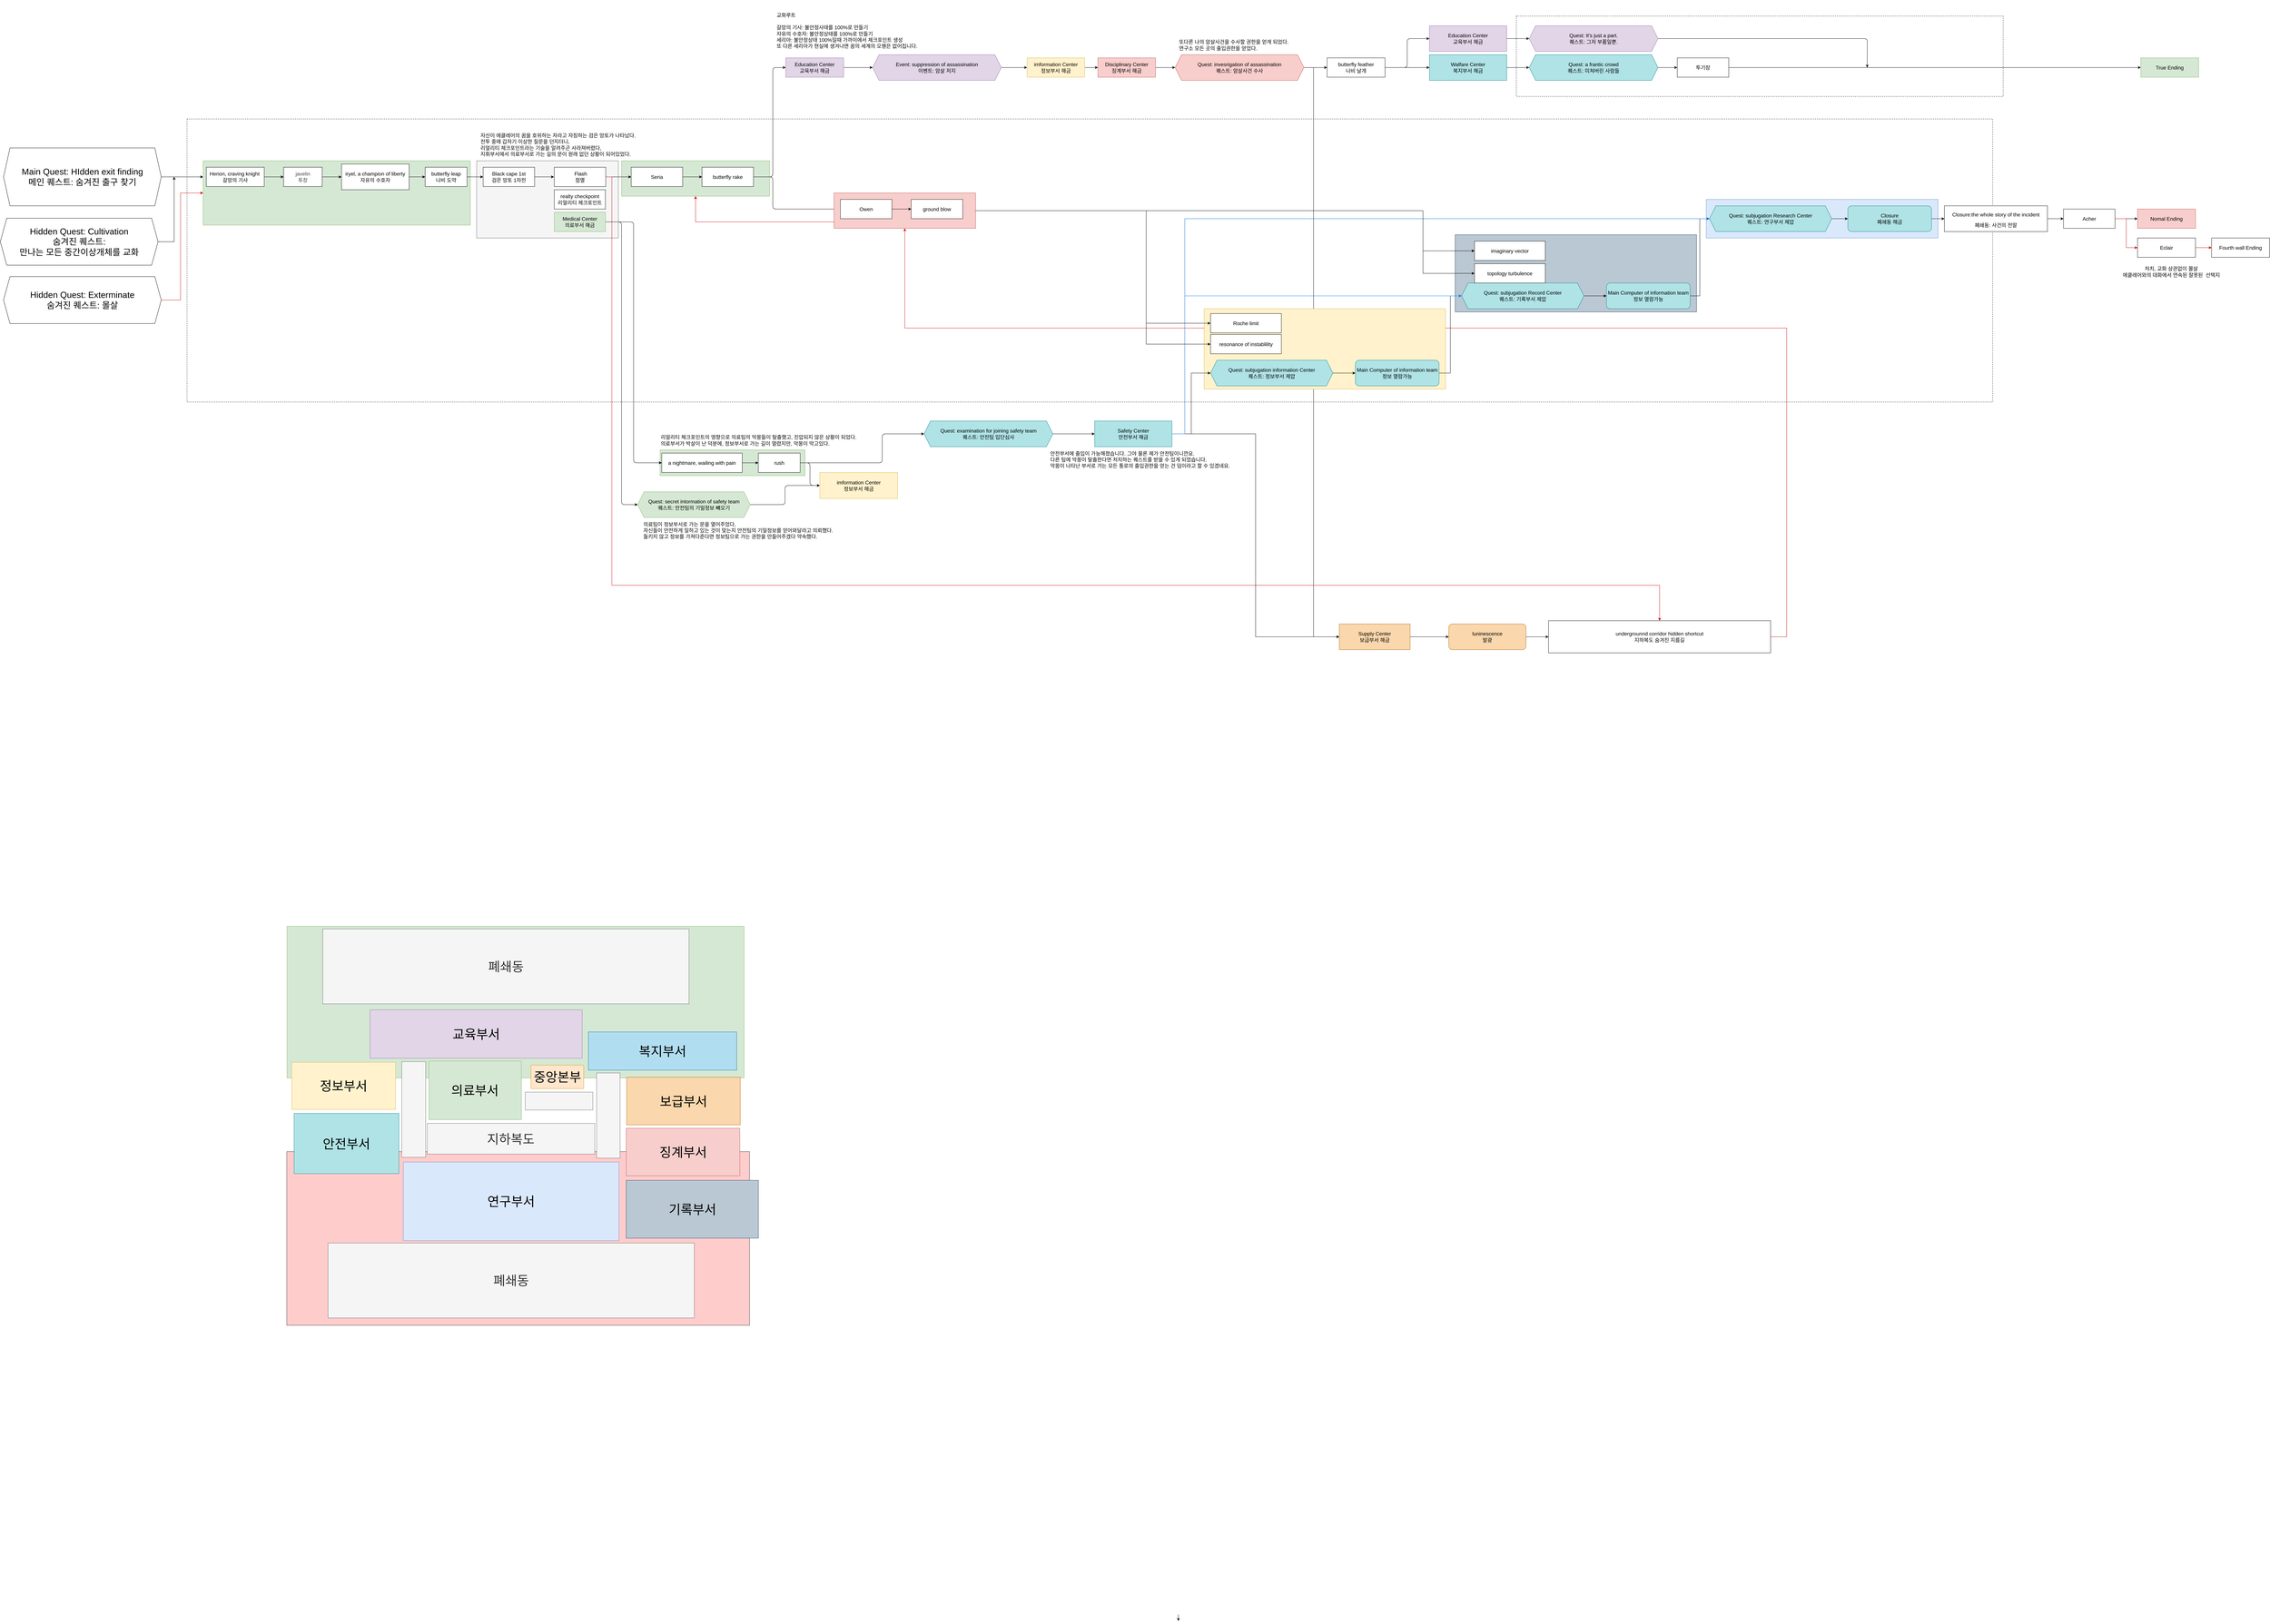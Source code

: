 <mxfile version="13.9.0" type="github">
  <diagram id="M5uCK1uci6Pwz9eSJxL2" name="Page-1">
    <mxGraphModel dx="10167" dy="6502" grid="1" gridSize="10" guides="1" tooltips="1" connect="1" arrows="1" fold="1" page="1" pageScale="1" pageWidth="827" pageHeight="1169" math="0" shadow="0">
      <root>
        <mxCell id="0" />
        <mxCell id="1" parent="0" />
        <mxCell id="KRRsPl_IIyR4YD8K1_N0-212" style="edgeStyle=orthogonalEdgeStyle;rounded=0;orthogonalLoop=1;jettySize=auto;html=1;entryX=0.5;entryY=1;entryDx=0;entryDy=0;strokeColor=#CC0000;fontSize=16;fontColor=#000000;exitX=1;exitY=0.5;exitDx=0;exitDy=0;" edge="1" parent="1" source="KRRsPl_IIyR4YD8K1_N0-177" target="KRRsPl_IIyR4YD8K1_N0-87">
          <mxGeometry relative="1" as="geometry">
            <mxPoint x="4970" y="1430" as="sourcePoint" />
            <Array as="points">
              <mxPoint x="4990" y="1740" />
              <mxPoint x="4990" y="780" />
              <mxPoint x="2250" y="780" />
            </Array>
          </mxGeometry>
        </mxCell>
        <mxCell id="KRRsPl_IIyR4YD8K1_N0-307" value="" style="rounded=0;whiteSpace=wrap;html=1;labelBackgroundColor=none;strokeColor=#6c8ebf;fillColor=#dae8fc;fontSize=27;" vertex="1" parent="1">
          <mxGeometry x="4740" y="380" width="720" height="120" as="geometry" />
        </mxCell>
        <mxCell id="KRRsPl_IIyR4YD8K1_N0-156" value="" style="whiteSpace=wrap;html=1;labelBackgroundColor=none;fillColor=none;fontSize=40;dashed=1;" vertex="1" parent="1">
          <mxGeometry x="20" y="130" width="5610" height="880" as="geometry" />
        </mxCell>
        <mxCell id="KRRsPl_IIyR4YD8K1_N0-295" value="" style="rounded=0;whiteSpace=wrap;html=1;labelBackgroundColor=none;fontSize=27;fillColor=#bac8d3;strokeColor=#23445d;" vertex="1" parent="1">
          <mxGeometry x="3960" y="490" width="750" height="240" as="geometry" />
        </mxCell>
        <mxCell id="KRRsPl_IIyR4YD8K1_N0-222" style="edgeStyle=orthogonalEdgeStyle;rounded=0;orthogonalLoop=1;jettySize=auto;html=1;entryX=0;entryY=0.5;entryDx=0;entryDy=0;strokeColor=#000000;fontSize=16;fontColor=#000000;" edge="1" parent="1" source="KRRsPl_IIyR4YD8K1_N0-283" target="KRRsPl_IIyR4YD8K1_N0-208">
          <mxGeometry relative="1" as="geometry">
            <Array as="points">
              <mxPoint x="3520" y="-30" />
              <mxPoint x="3520" y="1740" />
            </Array>
          </mxGeometry>
        </mxCell>
        <mxCell id="KRRsPl_IIyR4YD8K1_N0-284" value="" style="rounded=0;whiteSpace=wrap;html=1;labelBackgroundColor=none;strokeColor=#d6b656;fillColor=#fff2cc;fontSize=27;" vertex="1" parent="1">
          <mxGeometry x="3180" y="720" width="750" height="250" as="geometry" />
        </mxCell>
        <mxCell id="KRRsPl_IIyR4YD8K1_N0-158" value="" style="whiteSpace=wrap;html=1;fillColor=#d5e8d4;strokeColor=#82b366;" vertex="1" parent="1">
          <mxGeometry x="1490" y="1159" width="450" height="80" as="geometry" />
        </mxCell>
        <mxCell id="KRRsPl_IIyR4YD8K1_N0-28" value="" style="verticalLabelPosition=bottom;verticalAlign=top;html=1;shape=mxgraph.basic.rect;fillColor2=none;strokeWidth=1;size=20;indent=5;fillColor=#f5f5f5;strokeColor=#666666;fontColor=#333333;" vertex="1" parent="1">
          <mxGeometry x="920" y="260" width="440" height="240" as="geometry" />
        </mxCell>
        <mxCell id="KRRsPl_IIyR4YD8K1_N0-27" value="" style="whiteSpace=wrap;html=1;fillColor=#d5e8d4;strokeColor=#82b366;" vertex="1" parent="1">
          <mxGeometry x="1370" y="260" width="460" height="110" as="geometry" />
        </mxCell>
        <mxCell id="KRRsPl_IIyR4YD8K1_N0-10" value="" style="whiteSpace=wrap;html=1;fillColor=#d5e8d4;strokeColor=#82b366;" vertex="1" parent="1">
          <mxGeometry x="70" y="260" width="830" height="200" as="geometry" />
        </mxCell>
        <mxCell id="KRRsPl_IIyR4YD8K1_N0-4" style="edgeStyle=orthogonalEdgeStyle;orthogonalLoop=1;jettySize=auto;html=1;entryX=0;entryY=0.5;entryDx=0;entryDy=0;" edge="1" parent="1" source="KRRsPl_IIyR4YD8K1_N0-1" target="KRRsPl_IIyR4YD8K1_N0-3">
          <mxGeometry relative="1" as="geometry" />
        </mxCell>
        <mxCell id="KRRsPl_IIyR4YD8K1_N0-1" value="&lt;font style=&quot;font-size: 16px&quot;&gt;Herion, craving knight&amp;nbsp;&lt;br&gt;갈망의 기사&lt;br&gt;&lt;/font&gt;" style="whiteSpace=wrap;html=1;" vertex="1" parent="1">
          <mxGeometry x="80" y="280" width="180" height="60" as="geometry" />
        </mxCell>
        <mxCell id="KRRsPl_IIyR4YD8K1_N0-7" value="" style="edgeStyle=orthogonalEdgeStyle;orthogonalLoop=1;jettySize=auto;html=1;" edge="1" parent="1" source="KRRsPl_IIyR4YD8K1_N0-3" target="KRRsPl_IIyR4YD8K1_N0-5">
          <mxGeometry relative="1" as="geometry" />
        </mxCell>
        <mxCell id="KRRsPl_IIyR4YD8K1_N0-3" value="&lt;span style=&quot;color: rgb(68 , 68 , 68) ; font-family: &amp;#34;noto sans&amp;#34; , &amp;#34;noto sans jp&amp;#34; , &amp;#34;noto sans kr&amp;#34; , &amp;#34;helvetica&amp;#34; , &amp;#34;microsoft yahei&amp;#34; , &amp;#34;apple sd gothic neo&amp;#34; , &amp;#34;malgun gothic&amp;#34; , &amp;#34;맑은 고딕&amp;#34; , &amp;#34;dotum&amp;#34; , , sans-serif ; font-size: 16px ; text-align: left ; background-color: rgb(255 , 255 , 255)&quot;&gt;javelin&lt;br&gt;투창&lt;br&gt;&lt;/span&gt;" style="whiteSpace=wrap;html=1;" vertex="1" parent="1">
          <mxGeometry x="320" y="280" width="120" height="60" as="geometry" />
        </mxCell>
        <mxCell id="KRRsPl_IIyR4YD8K1_N0-46" style="edgeStyle=orthogonalEdgeStyle;orthogonalLoop=1;jettySize=auto;html=1;entryX=0;entryY=0.5;entryDx=0;entryDy=0;" edge="1" parent="1" source="KRRsPl_IIyR4YD8K1_N0-5" target="KRRsPl_IIyR4YD8K1_N0-8">
          <mxGeometry relative="1" as="geometry" />
        </mxCell>
        <mxCell id="KRRsPl_IIyR4YD8K1_N0-5" value="&lt;font style=&quot;font-size: 16px&quot;&gt;iryel, a champion of liberty&lt;br&gt;자유의 수호자&lt;br&gt;&lt;/font&gt;" style="whiteSpace=wrap;html=1;" vertex="1" parent="1">
          <mxGeometry x="500" y="270" width="210" height="80" as="geometry" />
        </mxCell>
        <mxCell id="KRRsPl_IIyR4YD8K1_N0-23" style="edgeStyle=orthogonalEdgeStyle;orthogonalLoop=1;jettySize=auto;html=1;entryX=0;entryY=0.5;entryDx=0;entryDy=0;" edge="1" parent="1" source="KRRsPl_IIyR4YD8K1_N0-8" target="KRRsPl_IIyR4YD8K1_N0-22">
          <mxGeometry relative="1" as="geometry" />
        </mxCell>
        <mxCell id="KRRsPl_IIyR4YD8K1_N0-8" value="&lt;span style=&quot;font-family: &amp;#34;noto sans&amp;#34; , &amp;#34;noto sans jp&amp;#34; , &amp;#34;noto sans kr&amp;#34; , &amp;#34;helvetica&amp;#34; , &amp;#34;microsoft yahei&amp;#34; , &amp;#34;apple sd gothic neo&amp;#34; , &amp;#34;malgun gothic&amp;#34; , &amp;#34;맑은 고딕&amp;#34; , &amp;#34;dotum&amp;#34; , , sans-serif ; font-size: 16px ; background-color: rgb(253 , 253 , 253)&quot;&gt;butterfly leap&lt;br&gt;나비 도약&lt;br&gt;&lt;/span&gt;" style="whiteSpace=wrap;html=1;" vertex="1" parent="1">
          <mxGeometry x="760" y="280" width="130" height="60" as="geometry" />
        </mxCell>
        <mxCell id="KRRsPl_IIyR4YD8K1_N0-18" style="edgeStyle=orthogonalEdgeStyle;orthogonalLoop=1;jettySize=auto;html=1;" edge="1" parent="1" source="KRRsPl_IIyR4YD8K1_N0-12" target="KRRsPl_IIyR4YD8K1_N0-17">
          <mxGeometry relative="1" as="geometry" />
        </mxCell>
        <mxCell id="KRRsPl_IIyR4YD8K1_N0-12" value="&lt;span style=&quot;font-size: 16px&quot;&gt;Seria&lt;/span&gt;" style="whiteSpace=wrap;html=1;" vertex="1" parent="1">
          <mxGeometry x="1400" y="280" width="160" height="60" as="geometry" />
        </mxCell>
        <mxCell id="KRRsPl_IIyR4YD8K1_N0-31" style="edgeStyle=orthogonalEdgeStyle;orthogonalLoop=1;jettySize=auto;html=1;entryX=0;entryY=0.5;entryDx=0;entryDy=0;" edge="1" parent="1" source="KRRsPl_IIyR4YD8K1_N0-17" target="KRRsPl_IIyR4YD8K1_N0-30">
          <mxGeometry relative="1" as="geometry">
            <Array as="points">
              <mxPoint x="1840" y="310" />
              <mxPoint x="1840" y="410" />
            </Array>
          </mxGeometry>
        </mxCell>
        <mxCell id="KRRsPl_IIyR4YD8K1_N0-70" style="edgeStyle=orthogonalEdgeStyle;orthogonalLoop=1;jettySize=auto;html=1;entryX=0;entryY=0.5;entryDx=0;entryDy=0;fontSize=16;" edge="1" parent="1" source="KRRsPl_IIyR4YD8K1_N0-17" target="KRRsPl_IIyR4YD8K1_N0-69">
          <mxGeometry relative="1" as="geometry">
            <Array as="points">
              <mxPoint x="1840" y="310" />
              <mxPoint x="1840" y="-30" />
            </Array>
          </mxGeometry>
        </mxCell>
        <mxCell id="KRRsPl_IIyR4YD8K1_N0-17" value="&lt;span style=&quot;font-size: 16px ; background-color: rgb(253 , 253 , 253)&quot;&gt;butterfly&amp;nbsp;&lt;/span&gt;&lt;span style=&quot;font-family: &amp;#34;noto sans&amp;#34; , &amp;#34;noto sans jp&amp;#34; , &amp;#34;noto sans kr&amp;#34; , &amp;#34;helvetica&amp;#34; , &amp;#34;microsoft yahei&amp;#34; , &amp;#34;apple sd gothic neo&amp;#34; , &amp;#34;malgun gothic&amp;#34; , &amp;#34;맑은 고딕&amp;#34; , &amp;#34;dotum&amp;#34; , , sans-serif ; background-color: rgb(253 , 253 , 253)&quot;&gt;&lt;font style=&quot;font-size: 16px&quot;&gt;rake&lt;/font&gt;&lt;/span&gt;" style="whiteSpace=wrap;html=1;" vertex="1" parent="1">
          <mxGeometry x="1620" y="280" width="160" height="60" as="geometry" />
        </mxCell>
        <mxCell id="KRRsPl_IIyR4YD8K1_N0-86" style="edgeStyle=orthogonalEdgeStyle;orthogonalLoop=1;jettySize=auto;html=1;fontSize=16;entryX=0.5;entryY=1;entryDx=0;entryDy=0;" edge="1" parent="1" source="KRRsPl_IIyR4YD8K1_N0-151" target="KRRsPl_IIyR4YD8K1_N0-167">
          <mxGeometry relative="1" as="geometry">
            <mxPoint x="5800" y="310" as="targetPoint" />
          </mxGeometry>
        </mxCell>
        <mxCell id="KRRsPl_IIyR4YD8K1_N0-142" style="edgeStyle=orthogonalEdgeStyle;orthogonalLoop=1;jettySize=auto;html=1;entryX=0;entryY=0.5;entryDx=0;entryDy=0;fontSize=40;fontColor=#000000;" edge="1" parent="1" source="KRRsPl_IIyR4YD8K1_N0-20" target="KRRsPl_IIyR4YD8K1_N0-141">
          <mxGeometry relative="1" as="geometry" />
        </mxCell>
        <mxCell id="KRRsPl_IIyR4YD8K1_N0-20" value="&lt;span style=&quot;font-size: 16px ; background-color: rgb(253 , 253 , 253)&quot;&gt;butterfly&amp;nbsp;&lt;/span&gt;&lt;span style=&quot;font-size: 16px ; background-color: rgb(253 , 253 , 253)&quot;&gt;feather&lt;br&gt;나비 날개&lt;br&gt;&lt;/span&gt;" style="whiteSpace=wrap;html=1;" vertex="1" parent="1">
          <mxGeometry x="3562" y="-60" width="180" height="60" as="geometry" />
        </mxCell>
        <mxCell id="KRRsPl_IIyR4YD8K1_N0-25" style="edgeStyle=orthogonalEdgeStyle;orthogonalLoop=1;jettySize=auto;html=1;" edge="1" parent="1" source="KRRsPl_IIyR4YD8K1_N0-22">
          <mxGeometry relative="1" as="geometry">
            <mxPoint x="1160.0" y="310" as="targetPoint" />
          </mxGeometry>
        </mxCell>
        <mxCell id="KRRsPl_IIyR4YD8K1_N0-22" value="&lt;font style=&quot;font-size: 16px&quot;&gt;Black cape 1st&lt;br&gt;검은 망토 1차전&lt;br&gt;&lt;/font&gt;" style="whiteSpace=wrap;html=1;" vertex="1" parent="1">
          <mxGeometry x="940" y="280" width="160" height="60" as="geometry" />
        </mxCell>
        <mxCell id="KRRsPl_IIyR4YD8K1_N0-26" style="edgeStyle=orthogonalEdgeStyle;orthogonalLoop=1;jettySize=auto;html=1;entryX=0;entryY=0.5;entryDx=0;entryDy=0;" edge="1" parent="1" source="KRRsPl_IIyR4YD8K1_N0-24" target="KRRsPl_IIyR4YD8K1_N0-12">
          <mxGeometry relative="1" as="geometry" />
        </mxCell>
        <mxCell id="KRRsPl_IIyR4YD8K1_N0-211" style="edgeStyle=orthogonalEdgeStyle;rounded=0;orthogonalLoop=1;jettySize=auto;html=1;entryX=0.5;entryY=0;entryDx=0;entryDy=0;strokeColor=#CC0000;fontSize=16;fontColor=#000000;" edge="1" parent="1" source="KRRsPl_IIyR4YD8K1_N0-24" target="KRRsPl_IIyR4YD8K1_N0-177">
          <mxGeometry relative="1" as="geometry">
            <Array as="points">
              <mxPoint x="1340" y="310" />
              <mxPoint x="1340" y="1580" />
              <mxPoint x="4595" y="1580" />
            </Array>
          </mxGeometry>
        </mxCell>
        <mxCell id="KRRsPl_IIyR4YD8K1_N0-24" value="&lt;span style=&quot;font-size: 16px ; background-color: rgb(253 , 253 , 253)&quot;&gt;&amp;nbsp;Flash&lt;br&gt;점멸&lt;br&gt;&lt;/span&gt;" style="whiteSpace=wrap;html=1;" vertex="1" parent="1">
          <mxGeometry x="1161" y="280" width="160" height="60" as="geometry" />
        </mxCell>
        <mxCell id="KRRsPl_IIyR4YD8K1_N0-162" style="edgeStyle=orthogonalEdgeStyle;rounded=0;orthogonalLoop=1;jettySize=auto;html=1;entryX=0.5;entryY=1;entryDx=0;entryDy=0;fontSize=16;fontColor=#000000;" edge="1" parent="1" source="KRRsPl_IIyR4YD8K1_N0-35" target="KRRsPl_IIyR4YD8K1_N0-161">
          <mxGeometry relative="1" as="geometry" />
        </mxCell>
        <mxCell id="KRRsPl_IIyR4YD8K1_N0-165" style="edgeStyle=orthogonalEdgeStyle;rounded=0;orthogonalLoop=1;jettySize=auto;html=1;entryX=0.5;entryY=1;entryDx=0;entryDy=0;fontSize=16;fontColor=#000000;strokeColor=#CC0000;" edge="1" parent="1" source="KRRsPl_IIyR4YD8K1_N0-35" target="KRRsPl_IIyR4YD8K1_N0-164">
          <mxGeometry relative="1" as="geometry" />
        </mxCell>
        <mxCell id="KRRsPl_IIyR4YD8K1_N0-35" value="&lt;span style=&quot;font-size: 16px&quot;&gt;Acher&lt;/span&gt;" style="whiteSpace=wrap;html=1;" vertex="1" parent="1">
          <mxGeometry x="5850" y="410" width="160" height="60" as="geometry" />
        </mxCell>
        <mxCell id="KRRsPl_IIyR4YD8K1_N0-37" value="&lt;font style=&quot;font-size: 16px&quot;&gt;realty checkpoint&lt;br&gt;리얼리티 체크포인트&lt;br&gt;&lt;/font&gt;" style="whiteSpace=wrap;html=1;" vertex="1" parent="1">
          <mxGeometry x="1161" y="350" width="159" height="60" as="geometry" />
        </mxCell>
        <mxCell id="KRRsPl_IIyR4YD8K1_N0-40" style="edgeStyle=orthogonalEdgeStyle;orthogonalLoop=1;jettySize=auto;html=1;entryX=0;entryY=0.5;entryDx=0;entryDy=0;" edge="1" parent="1" source="KRRsPl_IIyR4YD8K1_N0-38" target="KRRsPl_IIyR4YD8K1_N0-39">
          <mxGeometry relative="1" as="geometry" />
        </mxCell>
        <mxCell id="KRRsPl_IIyR4YD8K1_N0-49" style="edgeStyle=orthogonalEdgeStyle;orthogonalLoop=1;jettySize=auto;html=1;entryX=0;entryY=0.5;entryDx=0;entryDy=0;" edge="1" parent="1" source="KRRsPl_IIyR4YD8K1_N0-38" target="KRRsPl_IIyR4YD8K1_N0-45">
          <mxGeometry relative="1" as="geometry" />
        </mxCell>
        <mxCell id="KRRsPl_IIyR4YD8K1_N0-38" value="&lt;font style=&quot;font-size: 16px&quot;&gt;Medical Center&lt;br&gt;의료부서 해금&lt;br&gt;&lt;/font&gt;" style="whiteSpace=wrap;html=1;fillColor=#d5e8d4;strokeColor=#82b366;" vertex="1" parent="1">
          <mxGeometry x="1161" y="420" width="159" height="60" as="geometry" />
        </mxCell>
        <mxCell id="KRRsPl_IIyR4YD8K1_N0-43" style="edgeStyle=orthogonalEdgeStyle;orthogonalLoop=1;jettySize=auto;html=1;entryX=0;entryY=0.5;entryDx=0;entryDy=0;" edge="1" parent="1" source="KRRsPl_IIyR4YD8K1_N0-39" target="KRRsPl_IIyR4YD8K1_N0-42">
          <mxGeometry relative="1" as="geometry" />
        </mxCell>
        <mxCell id="KRRsPl_IIyR4YD8K1_N0-39" value="&lt;span style=&quot;font-family: &amp;#34;noto sans&amp;#34; , &amp;#34;noto sans jp&amp;#34; , &amp;#34;noto sans kr&amp;#34; , &amp;#34;helvetica&amp;#34; , &amp;#34;microsoft yahei&amp;#34; , &amp;#34;apple sd gothic neo&amp;#34; , &amp;#34;malgun gothic&amp;#34; , &amp;#34;맑은 고딕&amp;#34; , &amp;#34;dotum&amp;#34; , , sans-serif ; background-color: rgb(253 , 253 , 253)&quot;&gt;&lt;font style=&quot;font-size: 16px&quot;&gt;a nightmare, wailing with pain&lt;/font&gt;&lt;/span&gt;" style="whiteSpace=wrap;html=1;" vertex="1" parent="1">
          <mxGeometry x="1495" y="1169" width="250" height="60" as="geometry" />
        </mxCell>
        <mxCell id="KRRsPl_IIyR4YD8K1_N0-53" style="edgeStyle=orthogonalEdgeStyle;orthogonalLoop=1;jettySize=auto;html=1;entryX=0;entryY=0.5;entryDx=0;entryDy=0;fontSize=16;" edge="1" parent="1" source="KRRsPl_IIyR4YD8K1_N0-42" target="KRRsPl_IIyR4YD8K1_N0-52">
          <mxGeometry relative="1" as="geometry" />
        </mxCell>
        <mxCell id="KRRsPl_IIyR4YD8K1_N0-62" style="edgeStyle=orthogonalEdgeStyle;orthogonalLoop=1;jettySize=auto;html=1;entryX=0;entryY=0.5;entryDx=0;entryDy=0;fontSize=16;" edge="1" parent="1" source="KRRsPl_IIyR4YD8K1_N0-42" target="KRRsPl_IIyR4YD8K1_N0-61">
          <mxGeometry relative="1" as="geometry">
            <mxPoint x="2290" y="1109" as="targetPoint" />
            <Array as="points">
              <mxPoint x="2180" y="1199" />
              <mxPoint x="2180" y="1109" />
            </Array>
          </mxGeometry>
        </mxCell>
        <mxCell id="KRRsPl_IIyR4YD8K1_N0-42" value="&lt;span style=&quot;font-size: 16px ; background-color: rgb(253 , 253 , 253)&quot;&gt;rush&lt;/span&gt;" style="whiteSpace=wrap;html=1;" vertex="1" parent="1">
          <mxGeometry x="1795" y="1169" width="130" height="60" as="geometry" />
        </mxCell>
        <mxCell id="KRRsPl_IIyR4YD8K1_N0-54" style="edgeStyle=orthogonalEdgeStyle;orthogonalLoop=1;jettySize=auto;html=1;entryX=0;entryY=0.5;entryDx=0;entryDy=0;fontSize=16;" edge="1" parent="1" source="KRRsPl_IIyR4YD8K1_N0-45" target="KRRsPl_IIyR4YD8K1_N0-52">
          <mxGeometry relative="1" as="geometry" />
        </mxCell>
        <mxCell id="KRRsPl_IIyR4YD8K1_N0-45" value="&lt;font style=&quot;font-size: 16px&quot;&gt;Quest: secret intormation of safety team&lt;br&gt;퀘스트: 안전팀의 기밀정보 뺴오기&lt;br&gt;&lt;/font&gt;" style="shape=hexagon;perimeter=hexagonPerimeter2;whiteSpace=wrap;html=1;fixedSize=1;fillColor=#d5e8d4;strokeColor=#82b366;" vertex="1" parent="1">
          <mxGeometry x="1420" y="1289" width="350" height="80" as="geometry" />
        </mxCell>
        <mxCell id="KRRsPl_IIyR4YD8K1_N0-50" value="의료팀이 정보부서로 가는 문을 열어주었다,&lt;br&gt;자신들이 안전하게 일하고 있는 것이 맞는지 안전팀의 기밀정보를 얻어와달라고 의뢰했다.&lt;br&gt;들키지 않고 정보를 가져다준다면 정보팀으로 가는 권한을 만들어주겠다 약속했다." style="text;html=1;strokeColor=none;fillColor=none;align=left;verticalAlign=middle;whiteSpace=wrap;fontSize=16;" vertex="1" parent="1">
          <mxGeometry x="1436" y="1339" width="660" height="140" as="geometry" />
        </mxCell>
        <mxCell id="KRRsPl_IIyR4YD8K1_N0-52" value="imformation Center&lt;br&gt;정보부서 해금" style="whiteSpace=wrap;html=1;fontSize=16;align=center;fillColor=#fff2cc;strokeColor=#d6b656;" vertex="1" parent="1">
          <mxGeometry x="1986" y="1229" width="241.65" height="81" as="geometry" />
        </mxCell>
        <mxCell id="KRRsPl_IIyR4YD8K1_N0-56" value="리얼리티 체크포인트의 영향으로 의료팀의 악몽들이 탈출했고, 진압되지 않은 상황이 되었다.&lt;br&gt;의료부서가 박살이 난 덕분에, 정보부서로 가는 길이 열렸지만, 악몽이 막고있다.&lt;br&gt;" style="text;html=1;strokeColor=none;fillColor=none;align=left;verticalAlign=middle;whiteSpace=wrap;fontSize=16;" vertex="1" parent="1">
          <mxGeometry x="1490" y="1059" width="660" height="140" as="geometry" />
        </mxCell>
        <mxCell id="KRRsPl_IIyR4YD8K1_N0-58" value="자신이 에클레어의 꿈을 호위하는 자라고 자칭하는 검은 망토가 나타났다.&lt;br&gt;전투 중에 갑자기 이상한 질문을 던지더니, &lt;br&gt;리얼리티 체크포인트라는 기술을 알려주곤 사라져버렸다,&lt;br&gt;지휘부서에서 의료부서로 가는 길의 문이 원래 없던 상황이 되어있었다." style="text;html=1;strokeColor=none;fillColor=none;align=left;verticalAlign=middle;whiteSpace=wrap;fontSize=16;" vertex="1" parent="1">
          <mxGeometry x="930" y="140" width="660" height="140" as="geometry" />
        </mxCell>
        <mxCell id="KRRsPl_IIyR4YD8K1_N0-65" style="edgeStyle=orthogonalEdgeStyle;orthogonalLoop=1;jettySize=auto;html=1;entryX=0;entryY=0.5;entryDx=0;entryDy=0;fontSize=16;" edge="1" parent="1" source="KRRsPl_IIyR4YD8K1_N0-61" target="KRRsPl_IIyR4YD8K1_N0-64">
          <mxGeometry relative="1" as="geometry" />
        </mxCell>
        <mxCell id="KRRsPl_IIyR4YD8K1_N0-61" value="&lt;font&gt;&lt;span style=&quot;font-size: 16px&quot;&gt;Quest:&amp;nbsp;&lt;/span&gt;&lt;span style=&quot;&quot;&gt;&lt;font style=&quot;font-size: 16px&quot;&gt;examination for joining&amp;nbsp;&lt;/font&gt;&lt;/span&gt;&lt;span style=&quot;font-size: 16px&quot;&gt;safety team&lt;/span&gt;&lt;br&gt;&lt;span style=&quot;font-size: 16px&quot;&gt;퀘스트: 안전팀 입단심사&lt;/span&gt;&lt;br&gt;&lt;/font&gt;" style="shape=hexagon;perimeter=hexagonPerimeter2;whiteSpace=wrap;html=1;fixedSize=1;fillColor=#b0e3e6;strokeColor=#0e8088;labelBackgroundColor=none;" vertex="1" parent="1">
          <mxGeometry x="2310" y="1069" width="400" height="80" as="geometry" />
        </mxCell>
        <mxCell id="KRRsPl_IIyR4YD8K1_N0-73" style="edgeStyle=orthogonalEdgeStyle;orthogonalLoop=1;jettySize=auto;html=1;entryX=0;entryY=0.5;entryDx=0;entryDy=0;fontSize=16;" edge="1" parent="1" source="KRRsPl_IIyR4YD8K1_N0-69" target="KRRsPl_IIyR4YD8K1_N0-72">
          <mxGeometry relative="1" as="geometry" />
        </mxCell>
        <mxCell id="KRRsPl_IIyR4YD8K1_N0-69" value="&lt;div&gt;&lt;span&gt;Education Center&lt;/span&gt;&lt;/div&gt;&lt;div&gt;&lt;span&gt;교육부서 해금&lt;/span&gt;&lt;/div&gt;" style="whiteSpace=wrap;html=1;fontSize=16;align=center;fillColor=#e1d5e7;strokeColor=#9673a6;" vertex="1" parent="1">
          <mxGeometry x="1880" y="-60" width="180" height="60" as="geometry" />
        </mxCell>
        <mxCell id="KRRsPl_IIyR4YD8K1_N0-77" style="edgeStyle=orthogonalEdgeStyle;orthogonalLoop=1;jettySize=auto;html=1;entryX=0;entryY=0.5;entryDx=0;entryDy=0;fontSize=16;" edge="1" parent="1" source="KRRsPl_IIyR4YD8K1_N0-72" target="KRRsPl_IIyR4YD8K1_N0-75">
          <mxGeometry relative="1" as="geometry" />
        </mxCell>
        <mxCell id="KRRsPl_IIyR4YD8K1_N0-72" value="&lt;font&gt;&lt;span style=&quot;font-size: 16px&quot;&gt;Event:&amp;nbsp;&lt;/span&gt;&lt;span style=&quot;&quot;&gt;&lt;font style=&quot;font-size: 16px&quot;&gt;suppression of assassination&lt;br&gt;&lt;/font&gt;&lt;/span&gt;&lt;font style=&quot;font-size: 16px&quot;&gt;이벤트: 암살 저지&lt;/font&gt;&lt;br&gt;&lt;/font&gt;" style="shape=hexagon;perimeter=hexagonPerimeter2;whiteSpace=wrap;html=1;fixedSize=1;fillColor=#e1d5e7;strokeColor=#9673a6;labelBackgroundColor=none;" vertex="1" parent="1">
          <mxGeometry x="2150" y="-70" width="400" height="80" as="geometry" />
        </mxCell>
        <mxCell id="KRRsPl_IIyR4YD8K1_N0-79" value="" style="edgeStyle=orthogonalEdgeStyle;orthogonalLoop=1;jettySize=auto;html=1;fontSize=16;" edge="1" parent="1" source="KRRsPl_IIyR4YD8K1_N0-75" target="KRRsPl_IIyR4YD8K1_N0-76">
          <mxGeometry relative="1" as="geometry" />
        </mxCell>
        <mxCell id="KRRsPl_IIyR4YD8K1_N0-75" value="imformation Center&lt;br&gt;정보부서 해금" style="whiteSpace=wrap;html=1;fontSize=16;align=center;fillColor=#fff2cc;strokeColor=#d6b656;" vertex="1" parent="1">
          <mxGeometry x="2630" y="-60" width="179" height="60" as="geometry" />
        </mxCell>
        <mxCell id="KRRsPl_IIyR4YD8K1_N0-82" style="edgeStyle=orthogonalEdgeStyle;orthogonalLoop=1;jettySize=auto;html=1;fontSize=16;" edge="1" parent="1" source="KRRsPl_IIyR4YD8K1_N0-76" target="KRRsPl_IIyR4YD8K1_N0-81">
          <mxGeometry relative="1" as="geometry" />
        </mxCell>
        <mxCell id="KRRsPl_IIyR4YD8K1_N0-76" value="&lt;span style=&quot;&quot;&gt;&lt;font style=&quot;font-size: 16px&quot;&gt;Disciplinary&lt;/font&gt;&lt;/span&gt;&amp;nbsp;Center&lt;br&gt;징계부서 해금" style="whiteSpace=wrap;html=1;fontSize=16;align=center;fillColor=#f8cecc;strokeColor=#b85450;labelBackgroundColor=none;" vertex="1" parent="1">
          <mxGeometry x="2850" y="-60" width="179" height="60" as="geometry" />
        </mxCell>
        <mxCell id="KRRsPl_IIyR4YD8K1_N0-85" style="edgeStyle=orthogonalEdgeStyle;orthogonalLoop=1;jettySize=auto;html=1;entryX=0;entryY=0.5;entryDx=0;entryDy=0;fontSize=16;" edge="1" parent="1" source="KRRsPl_IIyR4YD8K1_N0-81" target="KRRsPl_IIyR4YD8K1_N0-20">
          <mxGeometry relative="1" as="geometry" />
        </mxCell>
        <mxCell id="KRRsPl_IIyR4YD8K1_N0-81" value="&lt;font&gt;&lt;font style=&quot;font-size: 16px&quot;&gt;&lt;span style=&quot;&quot;&gt;Quest: invesrigation&amp;nbsp;&lt;/span&gt;&lt;span style=&quot;&quot;&gt;of assassination&lt;/span&gt;&lt;br&gt;&lt;/font&gt;&lt;font style=&quot;font-size: 16px&quot;&gt;퀘스트: 암살사건 수사&lt;/font&gt;&lt;br&gt;&lt;/font&gt;" style="shape=hexagon;perimeter=hexagonPerimeter2;whiteSpace=wrap;html=1;fixedSize=1;fillColor=#f8cecc;strokeColor=#b85450;labelBackgroundColor=none;" vertex="1" parent="1">
          <mxGeometry x="3090" y="-70" width="400" height="80" as="geometry" />
        </mxCell>
        <mxCell id="KRRsPl_IIyR4YD8K1_N0-84" value="또다른 나의 암살사건을 수사할 권한을 얻게 되었다.&lt;br&gt;연구소 모든 곳의 출입권한을 얻었다." style="text;html=1;strokeColor=none;fillColor=none;align=left;verticalAlign=middle;whiteSpace=wrap;fontSize=16;labelBackgroundColor=none;" vertex="1" parent="1">
          <mxGeometry x="3100" y="-170" width="660" height="140" as="geometry" />
        </mxCell>
        <mxCell id="KRRsPl_IIyR4YD8K1_N0-102" style="edgeStyle=orthogonalEdgeStyle;orthogonalLoop=1;jettySize=auto;html=1;fontSize=16;fontColor=#000000;" edge="1" parent="1">
          <mxGeometry relative="1" as="geometry">
            <mxPoint x="3100" y="4780" as="sourcePoint" />
            <mxPoint x="3100" y="4800" as="targetPoint" />
          </mxGeometry>
        </mxCell>
        <mxCell id="KRRsPl_IIyR4YD8K1_N0-145" style="edgeStyle=orthogonalEdgeStyle;orthogonalLoop=1;jettySize=auto;html=1;entryX=0;entryY=0.5;entryDx=0;entryDy=0;fontSize=40;fontColor=#000000;" edge="1" parent="1" source="KRRsPl_IIyR4YD8K1_N0-138" target="KRRsPl_IIyR4YD8K1_N0-143">
          <mxGeometry relative="1" as="geometry" />
        </mxCell>
        <mxCell id="KRRsPl_IIyR4YD8K1_N0-138" value="Walfare Center&lt;br&gt;복지부서 해금" style="whiteSpace=wrap;html=1;fontSize=16;align=center;fillColor=#b0e3e6;strokeColor=#0e8088;" vertex="1" parent="1">
          <mxGeometry x="3880" y="-70" width="240" height="80" as="geometry" />
        </mxCell>
        <mxCell id="KRRsPl_IIyR4YD8K1_N0-139" style="edgeStyle=orthogonalEdgeStyle;orthogonalLoop=1;jettySize=auto;html=1;fontSize=16;" edge="1" parent="1" source="KRRsPl_IIyR4YD8K1_N0-20" target="KRRsPl_IIyR4YD8K1_N0-138">
          <mxGeometry relative="1" as="geometry">
            <mxPoint x="5820" y="110" as="targetPoint" />
            <mxPoint x="3780" y="-30" as="sourcePoint" />
          </mxGeometry>
        </mxCell>
        <mxCell id="KRRsPl_IIyR4YD8K1_N0-147" style="edgeStyle=orthogonalEdgeStyle;orthogonalLoop=1;jettySize=auto;html=1;entryX=0;entryY=0.5;entryDx=0;entryDy=0;fontSize=40;fontColor=#000000;" edge="1" parent="1" source="KRRsPl_IIyR4YD8K1_N0-141" target="KRRsPl_IIyR4YD8K1_N0-146">
          <mxGeometry relative="1" as="geometry" />
        </mxCell>
        <mxCell id="KRRsPl_IIyR4YD8K1_N0-141" value="&lt;div&gt;&lt;span&gt;Education Center&lt;/span&gt;&lt;/div&gt;&lt;div&gt;&lt;span&gt;교육부서 해금&lt;/span&gt;&lt;/div&gt;" style="whiteSpace=wrap;html=1;fontSize=16;align=center;fillColor=#e1d5e7;strokeColor=#9673a6;" vertex="1" parent="1">
          <mxGeometry x="3880" y="-160" width="240" height="80" as="geometry" />
        </mxCell>
        <mxCell id="KRRsPl_IIyR4YD8K1_N0-153" style="edgeStyle=orthogonalEdgeStyle;orthogonalLoop=1;jettySize=auto;html=1;entryX=0;entryY=0.5;entryDx=0;entryDy=0;fontSize=40;fontColor=#000000;" edge="1" parent="1" source="KRRsPl_IIyR4YD8K1_N0-143" target="KRRsPl_IIyR4YD8K1_N0-151">
          <mxGeometry relative="1" as="geometry" />
        </mxCell>
        <mxCell id="KRRsPl_IIyR4YD8K1_N0-143" value="&lt;font&gt;&lt;font style=&quot;font-size: 16px&quot;&gt;&lt;span&gt;Quest: a frantic crowd&lt;/span&gt;&lt;br&gt;&lt;/font&gt;&lt;font style=&quot;font-size: 16px&quot;&gt;퀘스트: 미쳐버린 사람들&lt;/font&gt;&lt;br&gt;&lt;/font&gt;" style="shape=hexagon;perimeter=hexagonPerimeter2;whiteSpace=wrap;html=1;fixedSize=1;fillColor=#b0e3e6;strokeColor=#0e8088;labelBackgroundColor=none;" vertex="1" parent="1">
          <mxGeometry x="4190" y="-70" width="400" height="80" as="geometry" />
        </mxCell>
        <mxCell id="KRRsPl_IIyR4YD8K1_N0-148" style="edgeStyle=orthogonalEdgeStyle;orthogonalLoop=1;jettySize=auto;html=1;fontSize=40;fontColor=#000000;" edge="1" parent="1" source="KRRsPl_IIyR4YD8K1_N0-146">
          <mxGeometry relative="1" as="geometry">
            <mxPoint x="5240" y="-30" as="targetPoint" />
          </mxGeometry>
        </mxCell>
        <mxCell id="KRRsPl_IIyR4YD8K1_N0-146" value="&lt;font&gt;&lt;font style=&quot;font-size: 16px&quot;&gt;&lt;span&gt;Quest: It&#39;s just a part.&lt;/span&gt;&lt;br&gt;&lt;/font&gt;&lt;font style=&quot;font-size: 16px&quot;&gt;퀘스트: 그저 부품일뿐.&lt;/font&gt;&lt;br&gt;&lt;/font&gt;" style="shape=hexagon;perimeter=hexagonPerimeter2;whiteSpace=wrap;html=1;fixedSize=1;fillColor=#e1d5e7;strokeColor=#9673a6;labelBackgroundColor=none;" vertex="1" parent="1">
          <mxGeometry x="4190" y="-160" width="400" height="80" as="geometry" />
        </mxCell>
        <mxCell id="KRRsPl_IIyR4YD8K1_N0-151" value="&lt;span style=&quot;font-size: 16px&quot;&gt;투기장&lt;/span&gt;" style="whiteSpace=wrap;html=1;" vertex="1" parent="1">
          <mxGeometry x="4650" y="-60" width="160" height="60" as="geometry" />
        </mxCell>
        <mxCell id="KRRsPl_IIyR4YD8K1_N0-155" value="교화루트&lt;br&gt;&lt;br&gt;갈망의 기사: 불안정사태를 100%로 만들기&lt;br&gt;자유의 수호자: 불안정상태를 100%로 만들기&lt;br&gt;세리아: 불안정상태 100%일때 가까이에서 체크포인트 생성&lt;br&gt;또 다른 세리아가 현실에 생겨나면 꿈의 세계의 오웬은 없어집니다." style="text;html=1;strokeColor=none;fillColor=none;align=left;verticalAlign=middle;whiteSpace=wrap;fontSize=16;" vertex="1" parent="1">
          <mxGeometry x="1850" y="-240" width="660" height="190" as="geometry" />
        </mxCell>
        <mxCell id="KRRsPl_IIyR4YD8K1_N0-157" value="" style="whiteSpace=wrap;html=1;labelBackgroundColor=none;fillColor=none;fontSize=40;dashed=1;" vertex="1" parent="1">
          <mxGeometry x="4150" y="-190" width="1512.5" height="250" as="geometry" />
        </mxCell>
        <mxCell id="KRRsPl_IIyR4YD8K1_N0-159" value="" style="group;labelBackgroundColor=none;" vertex="1" connectable="0" parent="1">
          <mxGeometry x="2830" y="1069" width="660" height="190" as="geometry" />
        </mxCell>
        <mxCell id="KRRsPl_IIyR4YD8K1_N0-64" value="&#xa;&#xa;&lt;span style=&quot;color: rgb(0, 0, 0); font-family: helvetica; font-size: 16px; font-style: normal; font-weight: 400; letter-spacing: normal; text-align: center; text-indent: 0px; text-transform: none; word-spacing: 0px; display: inline; float: none;&quot;&gt;Safety Center&lt;/span&gt;&lt;br style=&quot;color: rgb(0, 0, 0); font-family: helvetica; font-size: 16px; font-style: normal; font-weight: 400; letter-spacing: normal; text-align: center; text-indent: 0px; text-transform: none; word-spacing: 0px;&quot;&gt;&lt;span style=&quot;color: rgb(0, 0, 0); font-family: helvetica; font-size: 16px; font-style: normal; font-weight: 400; letter-spacing: normal; text-align: center; text-indent: 0px; text-transform: none; word-spacing: 0px; display: inline; float: none;&quot;&gt;안전부서 해금&lt;/span&gt;&#xa;&#xa;" style="whiteSpace=wrap;html=1;fontSize=16;align=center;fillColor=#b0e3e6;strokeColor=#0e8088;labelBackgroundColor=none;" vertex="1" parent="KRRsPl_IIyR4YD8K1_N0-159">
          <mxGeometry x="10" width="240" height="80" as="geometry" />
        </mxCell>
        <mxCell id="KRRsPl_IIyR4YD8K1_N0-67" value="안전부서에 출입이 가능해졌습니다. 그야 물론 제가 안전팀이니깐요.&lt;br&gt;다른 팀에 악몽이 탈출한다면 처치하는 퀘스트를 받을 수 있게 되었습니다.&lt;br&gt;악몽이 나타난 부서로 가는 모든 통로의 출입권한을 얻는 건 덤이라고 할 수 있겠네요." style="text;html=1;strokeColor=none;fillColor=none;align=left;verticalAlign=middle;whiteSpace=wrap;fontSize=16;" vertex="1" parent="KRRsPl_IIyR4YD8K1_N0-159">
          <mxGeometry x="-130" y="50" width="660" height="140" as="geometry" />
        </mxCell>
        <mxCell id="KRRsPl_IIyR4YD8K1_N0-161" value="Nomal Ending" style="rounded=0;whiteSpace=wrap;html=1;labelBackgroundColor=none;fontSize=16;direction=south;fillColor=#f8cecc;strokeColor=#b85450;" vertex="1" parent="1">
          <mxGeometry x="6080" y="410" width="180" height="60" as="geometry" />
        </mxCell>
        <mxCell id="KRRsPl_IIyR4YD8K1_N0-163" value="Fourth wall Ending" style="rounded=0;whiteSpace=wrap;html=1;labelBackgroundColor=none;fontSize=16;direction=south;" vertex="1" parent="1">
          <mxGeometry x="6310" y="500" width="180" height="60" as="geometry" />
        </mxCell>
        <mxCell id="KRRsPl_IIyR4YD8K1_N0-166" style="edgeStyle=orthogonalEdgeStyle;rounded=0;orthogonalLoop=1;jettySize=auto;html=1;entryX=0.5;entryY=1;entryDx=0;entryDy=0;fontSize=16;fontColor=#000000;strokeColor=#CC0000;" edge="1" parent="1" source="KRRsPl_IIyR4YD8K1_N0-164" target="KRRsPl_IIyR4YD8K1_N0-163">
          <mxGeometry relative="1" as="geometry" />
        </mxCell>
        <mxCell id="KRRsPl_IIyR4YD8K1_N0-164" value="Eclair" style="rounded=0;whiteSpace=wrap;html=1;labelBackgroundColor=none;fontSize=16;direction=south;" vertex="1" parent="1">
          <mxGeometry x="6080" y="500" width="180" height="60" as="geometry" />
        </mxCell>
        <mxCell id="KRRsPl_IIyR4YD8K1_N0-167" value="True Ending" style="rounded=0;whiteSpace=wrap;html=1;labelBackgroundColor=none;fontSize=16;direction=south;fillColor=#d5e8d4;strokeColor=#82b366;" vertex="1" parent="1">
          <mxGeometry x="6090" y="-60" width="180" height="60" as="geometry" />
        </mxCell>
        <mxCell id="KRRsPl_IIyR4YD8K1_N0-170" value="" style="group" vertex="1" connectable="0" parent="1">
          <mxGeometry x="2030" y="360" width="440" height="110" as="geometry" />
        </mxCell>
        <mxCell id="KRRsPl_IIyR4YD8K1_N0-87" value="" style="whiteSpace=wrap;html=1;labelBackgroundColor=none;fontSize=16;align=center;fillColor=#f8cecc;strokeColor=#b85450;" vertex="1" parent="KRRsPl_IIyR4YD8K1_N0-170">
          <mxGeometry width="440" height="110" as="geometry" />
        </mxCell>
        <mxCell id="KRRsPl_IIyR4YD8K1_N0-30" value="&lt;span style=&quot;font-size: 16px&quot;&gt;Owen&lt;/span&gt;" style="whiteSpace=wrap;html=1;" vertex="1" parent="KRRsPl_IIyR4YD8K1_N0-170">
          <mxGeometry x="20" y="20" width="160" height="60" as="geometry" />
        </mxCell>
        <mxCell id="KRRsPl_IIyR4YD8K1_N0-32" value="&lt;span style=&quot;font-size: 16px ; background-color: rgb(253 , 253 , 253)&quot;&gt;ground blow&lt;/span&gt;" style="whiteSpace=wrap;html=1;" vertex="1" parent="KRRsPl_IIyR4YD8K1_N0-170">
          <mxGeometry x="240" y="20" width="160" height="60" as="geometry" />
        </mxCell>
        <mxCell id="KRRsPl_IIyR4YD8K1_N0-33" style="edgeStyle=orthogonalEdgeStyle;orthogonalLoop=1;jettySize=auto;html=1;entryX=0;entryY=0.5;entryDx=0;entryDy=0;" edge="1" parent="KRRsPl_IIyR4YD8K1_N0-170" source="KRRsPl_IIyR4YD8K1_N0-30" target="KRRsPl_IIyR4YD8K1_N0-32">
          <mxGeometry relative="1" as="geometry" />
        </mxCell>
        <mxCell id="KRRsPl_IIyR4YD8K1_N0-177" value="&lt;font style=&quot;font-size: 16px&quot;&gt;undergrounnd corridor hidden shortcut&lt;br&gt;지하복도 숨겨진 지름길&lt;br&gt;&lt;/font&gt;" style="whiteSpace=wrap;html=1;" vertex="1" parent="1">
          <mxGeometry x="4250" y="1690" width="690" height="100" as="geometry" />
        </mxCell>
        <mxCell id="KRRsPl_IIyR4YD8K1_N0-181" style="edgeStyle=orthogonalEdgeStyle;rounded=0;orthogonalLoop=1;jettySize=auto;html=1;entryX=0.5;entryY=1;entryDx=0;entryDy=0;strokeColor=#CC0000;fontSize=16;fontColor=#000000;" edge="1" parent="1" source="KRRsPl_IIyR4YD8K1_N0-87" target="KRRsPl_IIyR4YD8K1_N0-27">
          <mxGeometry relative="1" as="geometry">
            <Array as="points">
              <mxPoint x="1600" y="450" />
            </Array>
          </mxGeometry>
        </mxCell>
        <mxCell id="KRRsPl_IIyR4YD8K1_N0-182" value="처치, 교화 상관없이 몰살&lt;br&gt;에클레어와의 대화에서 연속된 잘못된&amp;nbsp; 선택지" style="text;html=1;strokeColor=none;fillColor=none;align=center;verticalAlign=middle;whiteSpace=wrap;rounded=0;labelBackgroundColor=none;fontSize=16;" vertex="1" parent="1">
          <mxGeometry x="6010" y="570" width="350" height="70" as="geometry" />
        </mxCell>
        <mxCell id="KRRsPl_IIyR4YD8K1_N0-184" value="" style="group" vertex="1" connectable="0" parent="1">
          <mxGeometry x="330.76" y="2640" width="1475.03" height="1306.63" as="geometry" />
        </mxCell>
        <mxCell id="KRRsPl_IIyR4YD8K1_N0-133" value="" style="whiteSpace=wrap;html=1;strokeColor=#82b366;fillColor=#d5e8d4;fontSize=40;" vertex="1" parent="KRRsPl_IIyR4YD8K1_N0-184">
          <mxGeometry width="1420" height="471.64" as="geometry" />
        </mxCell>
        <mxCell id="KRRsPl_IIyR4YD8K1_N0-129" value="" style="group;aspect=fixed;" vertex="1" connectable="0" parent="KRRsPl_IIyR4YD8K1_N0-184">
          <mxGeometry x="14.454" y="282.226" width="1460.576" height="1024.404" as="geometry" />
        </mxCell>
        <mxCell id="KRRsPl_IIyR4YD8K1_N0-132" value="" style="verticalLabelPosition=bottom;verticalAlign=top;html=1;shape=mxgraph.basic.rect;fillColor2=none;strokeWidth=1;size=20;indent=5;fillColor=#ffcccc;fontSize=40;strokeColor=#36393d;" vertex="1" parent="KRRsPl_IIyR4YD8K1_N0-129">
          <mxGeometry x="-15.214" y="418.394" width="1437.754" height="540.109" as="geometry" />
        </mxCell>
        <mxCell id="KRRsPl_IIyR4YD8K1_N0-96" value="징계부서" style="whiteSpace=wrap;html=1;labelBackgroundColor=none;fontSize=40;align=center;fillColor=#f8cecc;strokeColor=#b85450;aspect=fixed;" vertex="1" parent="KRRsPl_IIyR4YD8K1_N0-129">
          <mxGeometry x="1039.344" y="345.772" width="352.988" height="148.051" as="geometry" />
        </mxCell>
        <mxCell id="KRRsPl_IIyR4YD8K1_N0-94" value="정보부서" style="whiteSpace=wrap;html=1;labelBackgroundColor=none;fontSize=40;align=center;fillColor=#fff2cc;strokeColor=#d6b656;" vertex="1" parent="KRRsPl_IIyR4YD8K1_N0-129">
          <mxGeometry y="140.902" width="322.662" height="146.542" as="geometry" />
        </mxCell>
        <mxCell id="KRRsPl_IIyR4YD8K1_N0-95" value="교육부서" style="whiteSpace=wrap;html=1;labelBackgroundColor=none;fontSize=40;align=center;fillColor=#e1d5e7;strokeColor=#9673a6;aspect=fixed;" vertex="1" parent="KRRsPl_IIyR4YD8K1_N0-129">
          <mxGeometry x="243.429" y="-22.517" width="659.199" height="150.667" as="geometry" />
        </mxCell>
        <mxCell id="KRRsPl_IIyR4YD8K1_N0-97" value="" style="whiteSpace=wrap;html=1;labelBackgroundColor=none;fontSize=40;fontColor=#333333;align=center;fillColor=#f5f5f5;strokeColor=#666666;" vertex="1" parent="KRRsPl_IIyR4YD8K1_N0-129">
          <mxGeometry x="341.96" y="138.766" width="74.339" height="297.356" as="geometry" />
        </mxCell>
        <mxCell id="KRRsPl_IIyR4YD8K1_N0-99" value="" style="whiteSpace=wrap;html=1;labelBackgroundColor=none;fontSize=40;fontColor=#333333;align=center;fillColor=#f5f5f5;strokeColor=#666666;" vertex="1" parent="KRRsPl_IIyR4YD8K1_N0-129">
          <mxGeometry x="725.533" y="233.593" width="210.148" height="55.479" as="geometry" />
        </mxCell>
        <mxCell id="KRRsPl_IIyR4YD8K1_N0-100" value="연구부서" style="whiteSpace=wrap;html=1;labelBackgroundColor=none;fontSize=40;align=center;fillColor=#dae8fc;strokeColor=#6c8ebf;" vertex="1" parent="KRRsPl_IIyR4YD8K1_N0-129">
          <mxGeometry x="346.916" y="450.99" width="670.044" height="244.219" as="geometry" />
        </mxCell>
        <mxCell id="KRRsPl_IIyR4YD8K1_N0-93" value="중앙본부" style="whiteSpace=wrap;html=1;labelBackgroundColor=none;fontSize=40;align=center;fillColor=#ffe6cc;strokeColor=#d79b00;aspect=fixed;" vertex="1" parent="KRRsPl_IIyR4YD8K1_N0-129">
          <mxGeometry x="743.392" y="149.704" width="163.937" height="72.862" as="geometry" />
        </mxCell>
        <mxCell id="KRRsPl_IIyR4YD8K1_N0-103" value="" style="whiteSpace=wrap;html=1;labelBackgroundColor=none;fontSize=40;fontColor=#333333;align=center;fillColor=#f5f5f5;strokeColor=#666666;aspect=fixed;" vertex="1" parent="KRRsPl_IIyR4YD8K1_N0-129">
          <mxGeometry x="947.469" y="174.051" width="72.774" height="264.632" as="geometry" />
        </mxCell>
        <mxCell id="KRRsPl_IIyR4YD8K1_N0-117" value="폐쇄동" style="whiteSpace=wrap;html=1;labelBackgroundColor=none;fontSize=40;fontColor=#333333;align=center;fillColor=#f5f5f5;strokeColor=#666666;aspect=fixed;" vertex="1" parent="KRRsPl_IIyR4YD8K1_N0-129">
          <mxGeometry x="112.991" y="702.752" width="1137.893" height="232.929" as="geometry" />
        </mxCell>
        <mxCell id="KRRsPl_IIyR4YD8K1_N0-120" value="의료부서" style="whiteSpace=wrap;html=1;labelBackgroundColor=none;fontSize=40;align=center;fillColor=#d5e8d4;strokeColor=#82b366;" vertex="1" parent="KRRsPl_IIyR4YD8K1_N0-129">
          <mxGeometry x="426.214" y="136.929" width="287.444" height="182.085" as="geometry" />
        </mxCell>
        <mxCell id="KRRsPl_IIyR4YD8K1_N0-122" value="안전부서" style="whiteSpace=wrap;html=1;labelBackgroundColor=none;fontSize=40;align=center;fillColor=#b0e3e6;strokeColor=#0e8088;" vertex="1" parent="KRRsPl_IIyR4YD8K1_N0-129">
          <mxGeometry x="7.607" y="299.722" width="325.434" height="187.136" as="geometry" />
        </mxCell>
        <mxCell id="KRRsPl_IIyR4YD8K1_N0-126" value="복지부서" style="whiteSpace=wrap;html=1;labelBackgroundColor=none;fontSize=40;align=center;fillColor=#b1ddf0;strokeColor=#10739e;" vertex="1" parent="KRRsPl_IIyR4YD8K1_N0-129">
          <mxGeometry x="921.806" y="46.318" width="460.903" height="118.943" as="geometry" />
        </mxCell>
        <mxCell id="KRRsPl_IIyR4YD8K1_N0-128" value="지하복도" style="whiteSpace=wrap;html=1;labelBackgroundColor=none;fontSize=40;fontColor=#333333;align=center;fillColor=#f5f5f5;strokeColor=#666666;" vertex="1" parent="KRRsPl_IIyR4YD8K1_N0-129">
          <mxGeometry x="421.255" y="330.626" width="520.374" height="95.585" as="geometry" />
        </mxCell>
        <mxCell id="KRRsPl_IIyR4YD8K1_N0-104" value="기록부서" style="whiteSpace=wrap;html=1;labelBackgroundColor=none;fontSize=40;align=center;fillColor=#bac8d3;strokeColor=#23445d;aspect=fixed;" vertex="1" parent="KRRsPl_IIyR4YD8K1_N0-129">
          <mxGeometry x="1039.35" y="507.78" width="410.65" height="179.81" as="geometry" />
        </mxCell>
        <mxCell id="KRRsPl_IIyR4YD8K1_N0-186" value="보급부서" style="whiteSpace=wrap;html=1;labelBackgroundColor=none;fontSize=40;align=center;fillColor=#fad7ac;strokeColor=#b46504;aspect=fixed;" vertex="1" parent="KRRsPl_IIyR4YD8K1_N0-129">
          <mxGeometry x="1040.644" y="187.312" width="352.988" height="148.051" as="geometry" />
        </mxCell>
        <mxCell id="KRRsPl_IIyR4YD8K1_N0-160" value="폐쇄동" style="whiteSpace=wrap;html=1;labelBackgroundColor=none;fontSize=40;fontColor=#333333;align=center;fillColor=#f5f5f5;strokeColor=#666666;aspect=fixed;" vertex="1" parent="KRRsPl_IIyR4YD8K1_N0-184">
          <mxGeometry x="111.066" y="8.37" width="1137.893" height="232.929" as="geometry" />
        </mxCell>
        <mxCell id="KRRsPl_IIyR4YD8K1_N0-216" style="edgeStyle=orthogonalEdgeStyle;rounded=0;orthogonalLoop=1;jettySize=auto;html=1;entryX=0;entryY=0.5;entryDx=0;entryDy=0;strokeColor=#000000;fontSize=16;fontColor=#000000;" edge="1" parent="1" source="KRRsPl_IIyR4YD8K1_N0-208" target="KRRsPl_IIyR4YD8K1_N0-213">
          <mxGeometry relative="1" as="geometry" />
        </mxCell>
        <mxCell id="KRRsPl_IIyR4YD8K1_N0-208" value="Supply Center&lt;br&gt;보급부서 해금" style="whiteSpace=wrap;html=1;fontSize=16;align=center;fillColor=#fad7ac;strokeColor=#b46504;" vertex="1" parent="1">
          <mxGeometry x="3600" y="1700" width="220" height="80" as="geometry" />
        </mxCell>
        <mxCell id="KRRsPl_IIyR4YD8K1_N0-217" style="edgeStyle=orthogonalEdgeStyle;rounded=0;orthogonalLoop=1;jettySize=auto;html=1;entryX=0;entryY=0.5;entryDx=0;entryDy=0;strokeColor=#000000;fontSize=16;fontColor=#000000;" edge="1" parent="1" source="KRRsPl_IIyR4YD8K1_N0-213" target="KRRsPl_IIyR4YD8K1_N0-177">
          <mxGeometry relative="1" as="geometry" />
        </mxCell>
        <mxCell id="KRRsPl_IIyR4YD8K1_N0-213" value="luninescence&lt;br&gt;발광" style="whiteSpace=wrap;html=1;fontSize=16;align=center;fillColor=#fad7ac;strokeColor=#b46504;rounded=1;" vertex="1" parent="1">
          <mxGeometry x="3940" y="1700" width="240" height="80" as="geometry" />
        </mxCell>
        <mxCell id="KRRsPl_IIyR4YD8K1_N0-219" style="edgeStyle=orthogonalEdgeStyle;rounded=0;orthogonalLoop=1;jettySize=auto;html=1;entryX=0;entryY=0.5;entryDx=0;entryDy=0;strokeColor=#000000;fontSize=16;fontColor=#000000;" edge="1" parent="1" source="KRRsPl_IIyR4YD8K1_N0-64" target="KRRsPl_IIyR4YD8K1_N0-208">
          <mxGeometry relative="1" as="geometry" />
        </mxCell>
        <mxCell id="KRRsPl_IIyR4YD8K1_N0-253" value="" style="group" vertex="1" connectable="0" parent="1">
          <mxGeometry x="3050" y="660" width="370" height="135" as="geometry" />
        </mxCell>
        <mxCell id="KRRsPl_IIyR4YD8K1_N0-256" value="&lt;span style=&quot;font-size: 16px ; background-color: rgb(253 , 253 , 253)&quot;&gt;Roche limit&lt;/span&gt;" style="whiteSpace=wrap;html=1;" vertex="1" parent="KRRsPl_IIyR4YD8K1_N0-253">
          <mxGeometry x="150" y="75" width="220" height="60" as="geometry" />
        </mxCell>
        <mxCell id="KRRsPl_IIyR4YD8K1_N0-265" style="edgeStyle=orthogonalEdgeStyle;rounded=0;orthogonalLoop=1;jettySize=auto;html=1;entryX=0;entryY=0.25;entryDx=0;entryDy=0;strokeColor=#000000;fontSize=16;fontColor=#000000;" edge="1" parent="1" source="KRRsPl_IIyR4YD8K1_N0-264" target="KRRsPl_IIyR4YD8K1_N0-10">
          <mxGeometry relative="1" as="geometry" />
        </mxCell>
        <mxCell id="KRRsPl_IIyR4YD8K1_N0-264" value="&lt;font style=&quot;font-size: 27px;&quot;&gt;Main Quest: HIdden exit finding&lt;br style=&quot;font-size: 27px;&quot;&gt;메인 퀘스트: 숨겨진 출구 찾기&lt;br style=&quot;font-size: 27px;&quot;&gt;&lt;/font&gt;" style="shape=hexagon;perimeter=hexagonPerimeter2;whiteSpace=wrap;html=1;fixedSize=1;fontSize=27;" vertex="1" parent="1">
          <mxGeometry x="-550" y="220" width="490" height="180" as="geometry" />
        </mxCell>
        <mxCell id="KRRsPl_IIyR4YD8K1_N0-269" style="edgeStyle=orthogonalEdgeStyle;rounded=0;orthogonalLoop=1;jettySize=auto;html=1;fontSize=27;entryX=0;entryY=0.5;entryDx=0;entryDy=0;fontColor=#CC0000;strokeColor=#CC0000;" edge="1" parent="1" source="KRRsPl_IIyR4YD8K1_N0-266" target="KRRsPl_IIyR4YD8K1_N0-10">
          <mxGeometry relative="1" as="geometry">
            <mxPoint y="510" as="targetPoint" />
            <Array as="points">
              <mxPoint y="693" />
              <mxPoint y="360" />
            </Array>
          </mxGeometry>
        </mxCell>
        <mxCell id="KRRsPl_IIyR4YD8K1_N0-266" value="&lt;font style=&quot;font-size: 27px&quot;&gt;Hidden Quest: Exterminate&lt;br style=&quot;font-size: 27px&quot;&gt;숨겨진 퀘스트: 몰살&lt;br style=&quot;font-size: 27px&quot;&gt;&lt;/font&gt;" style="shape=hexagon;perimeter=hexagonPerimeter2;whiteSpace=wrap;html=1;fixedSize=1;fontSize=27;" vertex="1" parent="1">
          <mxGeometry x="-550" y="620" width="490" height="146" as="geometry" />
        </mxCell>
        <mxCell id="KRRsPl_IIyR4YD8K1_N0-268" style="edgeStyle=orthogonalEdgeStyle;rounded=0;orthogonalLoop=1;jettySize=auto;html=1;strokeColor=#000000;fontSize=27;fontColor=#000000;" edge="1" parent="1" source="KRRsPl_IIyR4YD8K1_N0-267">
          <mxGeometry relative="1" as="geometry">
            <mxPoint x="-20" y="310" as="targetPoint" />
            <Array as="points">
              <mxPoint x="-20" y="512" />
              <mxPoint x="-20" y="310" />
            </Array>
          </mxGeometry>
        </mxCell>
        <mxCell id="KRRsPl_IIyR4YD8K1_N0-267" value="&lt;font style=&quot;font-size: 27px&quot;&gt;Hidden Quest: Cultivation&lt;br style=&quot;font-size: 27px&quot;&gt;숨겨진 퀘스트: &lt;br&gt;만나는 모든 중간이상개체를 교화&lt;br style=&quot;font-size: 27px&quot;&gt;&lt;/font&gt;" style="shape=hexagon;perimeter=hexagonPerimeter2;whiteSpace=wrap;html=1;fixedSize=1;fontSize=27;" vertex="1" parent="1">
          <mxGeometry x="-560" y="438.5" width="490" height="146" as="geometry" />
        </mxCell>
        <mxCell id="KRRsPl_IIyR4YD8K1_N0-296" style="edgeStyle=orthogonalEdgeStyle;rounded=0;orthogonalLoop=1;jettySize=auto;html=1;entryX=0;entryY=0.5;entryDx=0;entryDy=0;strokeColor=#000000;fontSize=27;fontColor=#CC0000;" edge="1" parent="1" source="KRRsPl_IIyR4YD8K1_N0-288" target="KRRsPl_IIyR4YD8K1_N0-292">
          <mxGeometry relative="1" as="geometry" />
        </mxCell>
        <mxCell id="KRRsPl_IIyR4YD8K1_N0-288" value="Main Computer of information team&lt;br&gt;정보 열람가능" style="whiteSpace=wrap;html=1;fontSize=16;align=center;fillColor=#b0e3e6;strokeColor=#0e8088;labelBackgroundColor=none;rounded=1;" vertex="1" parent="1">
          <mxGeometry x="3650" y="880" width="260" height="80" as="geometry" />
        </mxCell>
        <mxCell id="KRRsPl_IIyR4YD8K1_N0-290" style="edgeStyle=orthogonalEdgeStyle;rounded=0;orthogonalLoop=1;jettySize=auto;html=1;entryX=0;entryY=0.5;entryDx=0;entryDy=0;strokeColor=#000000;fontSize=27;fontColor=#CC0000;" edge="1" parent="1" source="KRRsPl_IIyR4YD8K1_N0-283" target="KRRsPl_IIyR4YD8K1_N0-288">
          <mxGeometry relative="1" as="geometry" />
        </mxCell>
        <mxCell id="KRRsPl_IIyR4YD8K1_N0-283" value="&lt;font&gt;&lt;span style=&quot;font-size: 16px&quot;&gt;Quest: subjugation information Center&lt;/span&gt;&lt;br&gt;&lt;span style=&quot;font-size: 16px&quot;&gt;퀘스트: 정보부서 제압&lt;/span&gt;&lt;br&gt;&lt;/font&gt;" style="shape=hexagon;perimeter=hexagonPerimeter2;whiteSpace=wrap;html=1;fixedSize=1;fillColor=#b0e3e6;strokeColor=#0e8088;labelBackgroundColor=none;" vertex="1" parent="1">
          <mxGeometry x="3200" y="880" width="380" height="80" as="geometry" />
        </mxCell>
        <mxCell id="KRRsPl_IIyR4YD8K1_N0-291" style="edgeStyle=orthogonalEdgeStyle;rounded=0;orthogonalLoop=1;jettySize=auto;html=1;entryX=0;entryY=0.5;entryDx=0;entryDy=0;strokeColor=#000000;fontSize=27;fontColor=#CC0000;" edge="1" parent="1" source="KRRsPl_IIyR4YD8K1_N0-64" target="KRRsPl_IIyR4YD8K1_N0-283">
          <mxGeometry relative="1" as="geometry" />
        </mxCell>
        <mxCell id="KRRsPl_IIyR4YD8K1_N0-294" style="edgeStyle=orthogonalEdgeStyle;rounded=0;orthogonalLoop=1;jettySize=auto;html=1;entryX=0;entryY=0.5;entryDx=0;entryDy=0;strokeColor=#000000;fontSize=27;fontColor=#CC0000;" edge="1" parent="1" source="KRRsPl_IIyR4YD8K1_N0-292" target="KRRsPl_IIyR4YD8K1_N0-293">
          <mxGeometry relative="1" as="geometry" />
        </mxCell>
        <mxCell id="KRRsPl_IIyR4YD8K1_N0-292" value="&lt;font&gt;&lt;span style=&quot;font-size: 16px&quot;&gt;Quest: subjugation Record Center&lt;/span&gt;&lt;br&gt;&lt;span style=&quot;font-size: 16px&quot;&gt;퀘스트: 기록부서 제압&lt;/span&gt;&lt;br&gt;&lt;/font&gt;" style="shape=hexagon;perimeter=hexagonPerimeter2;whiteSpace=wrap;html=1;fixedSize=1;fillColor=#b0e3e6;strokeColor=#0e8088;labelBackgroundColor=none;" vertex="1" parent="1">
          <mxGeometry x="3980" y="640" width="380" height="80" as="geometry" />
        </mxCell>
        <mxCell id="KRRsPl_IIyR4YD8K1_N0-304" style="edgeStyle=orthogonalEdgeStyle;rounded=0;orthogonalLoop=1;jettySize=auto;html=1;entryX=0;entryY=0.5;entryDx=0;entryDy=0;strokeColor=#000000;fontSize=27;fontColor=#000000;" edge="1" parent="1" source="KRRsPl_IIyR4YD8K1_N0-293" target="KRRsPl_IIyR4YD8K1_N0-303">
          <mxGeometry relative="1" as="geometry" />
        </mxCell>
        <mxCell id="KRRsPl_IIyR4YD8K1_N0-293" value="Main Computer of information team&lt;br&gt;정보 열람가능" style="whiteSpace=wrap;html=1;fontSize=16;align=center;fillColor=#b0e3e6;strokeColor=#0e8088;labelBackgroundColor=none;rounded=1;" vertex="1" parent="1">
          <mxGeometry x="4430" y="640" width="260" height="80" as="geometry" />
        </mxCell>
        <mxCell id="KRRsPl_IIyR4YD8K1_N0-298" style="edgeStyle=orthogonalEdgeStyle;rounded=0;orthogonalLoop=1;jettySize=auto;html=1;entryX=0;entryY=0.5;entryDx=0;entryDy=0;fontSize=27;strokeColor=#007FFF;" edge="1" parent="1" source="KRRsPl_IIyR4YD8K1_N0-64" target="KRRsPl_IIyR4YD8K1_N0-292">
          <mxGeometry relative="1" as="geometry">
            <Array as="points">
              <mxPoint x="3120" y="1109" />
              <mxPoint x="3120" y="680" />
            </Array>
          </mxGeometry>
        </mxCell>
        <mxCell id="KRRsPl_IIyR4YD8K1_N0-306" style="edgeStyle=orthogonalEdgeStyle;rounded=0;orthogonalLoop=1;jettySize=auto;html=1;entryX=0;entryY=0.5;entryDx=0;entryDy=0;strokeColor=#000000;fontSize=27;fontColor=#000000;" edge="1" parent="1" source="KRRsPl_IIyR4YD8K1_N0-303" target="KRRsPl_IIyR4YD8K1_N0-305">
          <mxGeometry relative="1" as="geometry" />
        </mxCell>
        <mxCell id="KRRsPl_IIyR4YD8K1_N0-303" value="&lt;font&gt;&lt;span style=&quot;font-size: 16px&quot;&gt;Quest: subjugation Research Center&lt;/span&gt;&lt;br&gt;&lt;span style=&quot;font-size: 16px&quot;&gt;퀘스트: 연구부서 제압&lt;/span&gt;&lt;br&gt;&lt;/font&gt;" style="shape=hexagon;perimeter=hexagonPerimeter2;whiteSpace=wrap;html=1;fixedSize=1;fillColor=#b0e3e6;strokeColor=#0e8088;labelBackgroundColor=none;" vertex="1" parent="1">
          <mxGeometry x="4750" y="400" width="380" height="80" as="geometry" />
        </mxCell>
        <mxCell id="KRRsPl_IIyR4YD8K1_N0-309" style="edgeStyle=orthogonalEdgeStyle;rounded=0;orthogonalLoop=1;jettySize=auto;html=1;entryX=0;entryY=0.5;entryDx=0;entryDy=0;strokeColor=#000000;fontSize=27;fontColor=#000000;" edge="1" parent="1" source="KRRsPl_IIyR4YD8K1_N0-305" target="KRRsPl_IIyR4YD8K1_N0-308">
          <mxGeometry relative="1" as="geometry" />
        </mxCell>
        <mxCell id="KRRsPl_IIyR4YD8K1_N0-305" value="Closure&lt;br&gt;폐쇄동 해금" style="whiteSpace=wrap;html=1;fontSize=16;align=center;fillColor=#b0e3e6;strokeColor=#0e8088;labelBackgroundColor=none;rounded=1;" vertex="1" parent="1">
          <mxGeometry x="5180" y="400" width="260" height="80" as="geometry" />
        </mxCell>
        <mxCell id="KRRsPl_IIyR4YD8K1_N0-310" style="edgeStyle=orthogonalEdgeStyle;rounded=0;orthogonalLoop=1;jettySize=auto;html=1;entryX=0;entryY=0.5;entryDx=0;entryDy=0;strokeColor=#000000;fontSize=27;fontColor=#000000;" edge="1" parent="1" source="KRRsPl_IIyR4YD8K1_N0-308" target="KRRsPl_IIyR4YD8K1_N0-35">
          <mxGeometry relative="1" as="geometry" />
        </mxCell>
        <mxCell id="KRRsPl_IIyR4YD8K1_N0-308" value="&lt;font style=&quot;font-size: 16px&quot;&gt;Closure:the whole story of the incident&lt;br&gt;폐쇄동: 사건의 전말&lt;br&gt;&lt;/font&gt;" style="rounded=0;whiteSpace=wrap;html=1;labelBackgroundColor=none;strokeColor=#000000;fillColor=#FFFFFF;fontSize=27;fontColor=#000000;" vertex="1" parent="1">
          <mxGeometry x="5480" y="400" width="320" height="80" as="geometry" />
        </mxCell>
        <mxCell id="KRRsPl_IIyR4YD8K1_N0-311" style="edgeStyle=orthogonalEdgeStyle;rounded=0;orthogonalLoop=1;jettySize=auto;html=1;entryX=0;entryY=0.5;entryDx=0;entryDy=0;fontSize=27;fontColor=#000000;strokeColor=#0066CC;" edge="1" parent="1" source="KRRsPl_IIyR4YD8K1_N0-64" target="KRRsPl_IIyR4YD8K1_N0-303">
          <mxGeometry relative="1" as="geometry">
            <Array as="points">
              <mxPoint x="3120" y="1109" />
              <mxPoint x="3120" y="440" />
            </Array>
          </mxGeometry>
        </mxCell>
        <mxCell id="KRRsPl_IIyR4YD8K1_N0-229" value="&lt;span style=&quot;font-size: 16px ; background-color: rgb(253 , 253 , 253)&quot;&gt;resonance of instablility&lt;/span&gt;" style="whiteSpace=wrap;html=1;" vertex="1" parent="1">
          <mxGeometry x="3200" y="800" width="220" height="60" as="geometry" />
        </mxCell>
        <mxCell id="KRRsPl_IIyR4YD8K1_N0-238" value="&lt;span style=&quot;font-size: 16px ; background-color: rgb(253 , 253 , 253)&quot;&gt;imaginary vector&lt;/span&gt;" style="whiteSpace=wrap;html=1;" vertex="1" parent="1">
          <mxGeometry x="4020" y="510" width="220" height="60" as="geometry" />
        </mxCell>
        <mxCell id="KRRsPl_IIyR4YD8K1_N0-312" style="edgeStyle=orthogonalEdgeStyle;rounded=0;orthogonalLoop=1;jettySize=auto;html=1;entryX=0;entryY=0.5;entryDx=0;entryDy=0;fontSize=27;fontColor=#000000;" edge="1" parent="1" source="KRRsPl_IIyR4YD8K1_N0-87" target="KRRsPl_IIyR4YD8K1_N0-229">
          <mxGeometry relative="1" as="geometry">
            <Array as="points">
              <mxPoint x="3000" y="415" />
              <mxPoint x="3000" y="830" />
            </Array>
          </mxGeometry>
        </mxCell>
        <mxCell id="KRRsPl_IIyR4YD8K1_N0-314" style="edgeStyle=orthogonalEdgeStyle;rounded=0;orthogonalLoop=1;jettySize=auto;html=1;entryX=0;entryY=0.5;entryDx=0;entryDy=0;strokeColor=#000000;fontSize=27;fontColor=#000000;" edge="1" parent="1" source="KRRsPl_IIyR4YD8K1_N0-87" target="KRRsPl_IIyR4YD8K1_N0-238">
          <mxGeometry relative="1" as="geometry">
            <Array as="points">
              <mxPoint x="3860" y="415" />
              <mxPoint x="3860" y="540" />
            </Array>
          </mxGeometry>
        </mxCell>
        <mxCell id="KRRsPl_IIyR4YD8K1_N0-254" value="&lt;span style=&quot;font-size: 16px ; background-color: rgb(253 , 253 , 253)&quot;&gt;topology turbulence&lt;/span&gt;" style="whiteSpace=wrap;html=1;" vertex="1" parent="1">
          <mxGeometry x="4020" y="580" width="220" height="60" as="geometry" />
        </mxCell>
        <mxCell id="KRRsPl_IIyR4YD8K1_N0-316" style="edgeStyle=orthogonalEdgeStyle;rounded=0;orthogonalLoop=1;jettySize=auto;html=1;entryX=0;entryY=0.5;entryDx=0;entryDy=0;strokeColor=#000000;fontSize=27;fontColor=#000000;" edge="1" parent="1" source="KRRsPl_IIyR4YD8K1_N0-87" target="KRRsPl_IIyR4YD8K1_N0-254">
          <mxGeometry relative="1" as="geometry">
            <Array as="points">
              <mxPoint x="3860" y="415" />
              <mxPoint x="3860" y="610" />
            </Array>
          </mxGeometry>
        </mxCell>
        <mxCell id="KRRsPl_IIyR4YD8K1_N0-257" value="" style="endArrow=classic;html=1;strokeColor=#000000;fontSize=16;fontColor=#000000;entryX=0;entryY=0.5;entryDx=0;entryDy=0;rounded=0;exitX=1;exitY=0.5;exitDx=0;exitDy=0;" edge="1" parent="1" target="KRRsPl_IIyR4YD8K1_N0-256" source="KRRsPl_IIyR4YD8K1_N0-87">
          <mxGeometry width="50" height="50" relative="1" as="geometry">
            <mxPoint x="3370" y="690" as="sourcePoint" />
            <mxPoint x="3210" y="850" as="targetPoint" />
            <Array as="points">
              <mxPoint x="3000" y="415" />
              <mxPoint x="3000" y="765" />
            </Array>
          </mxGeometry>
        </mxCell>
      </root>
    </mxGraphModel>
  </diagram>
</mxfile>
